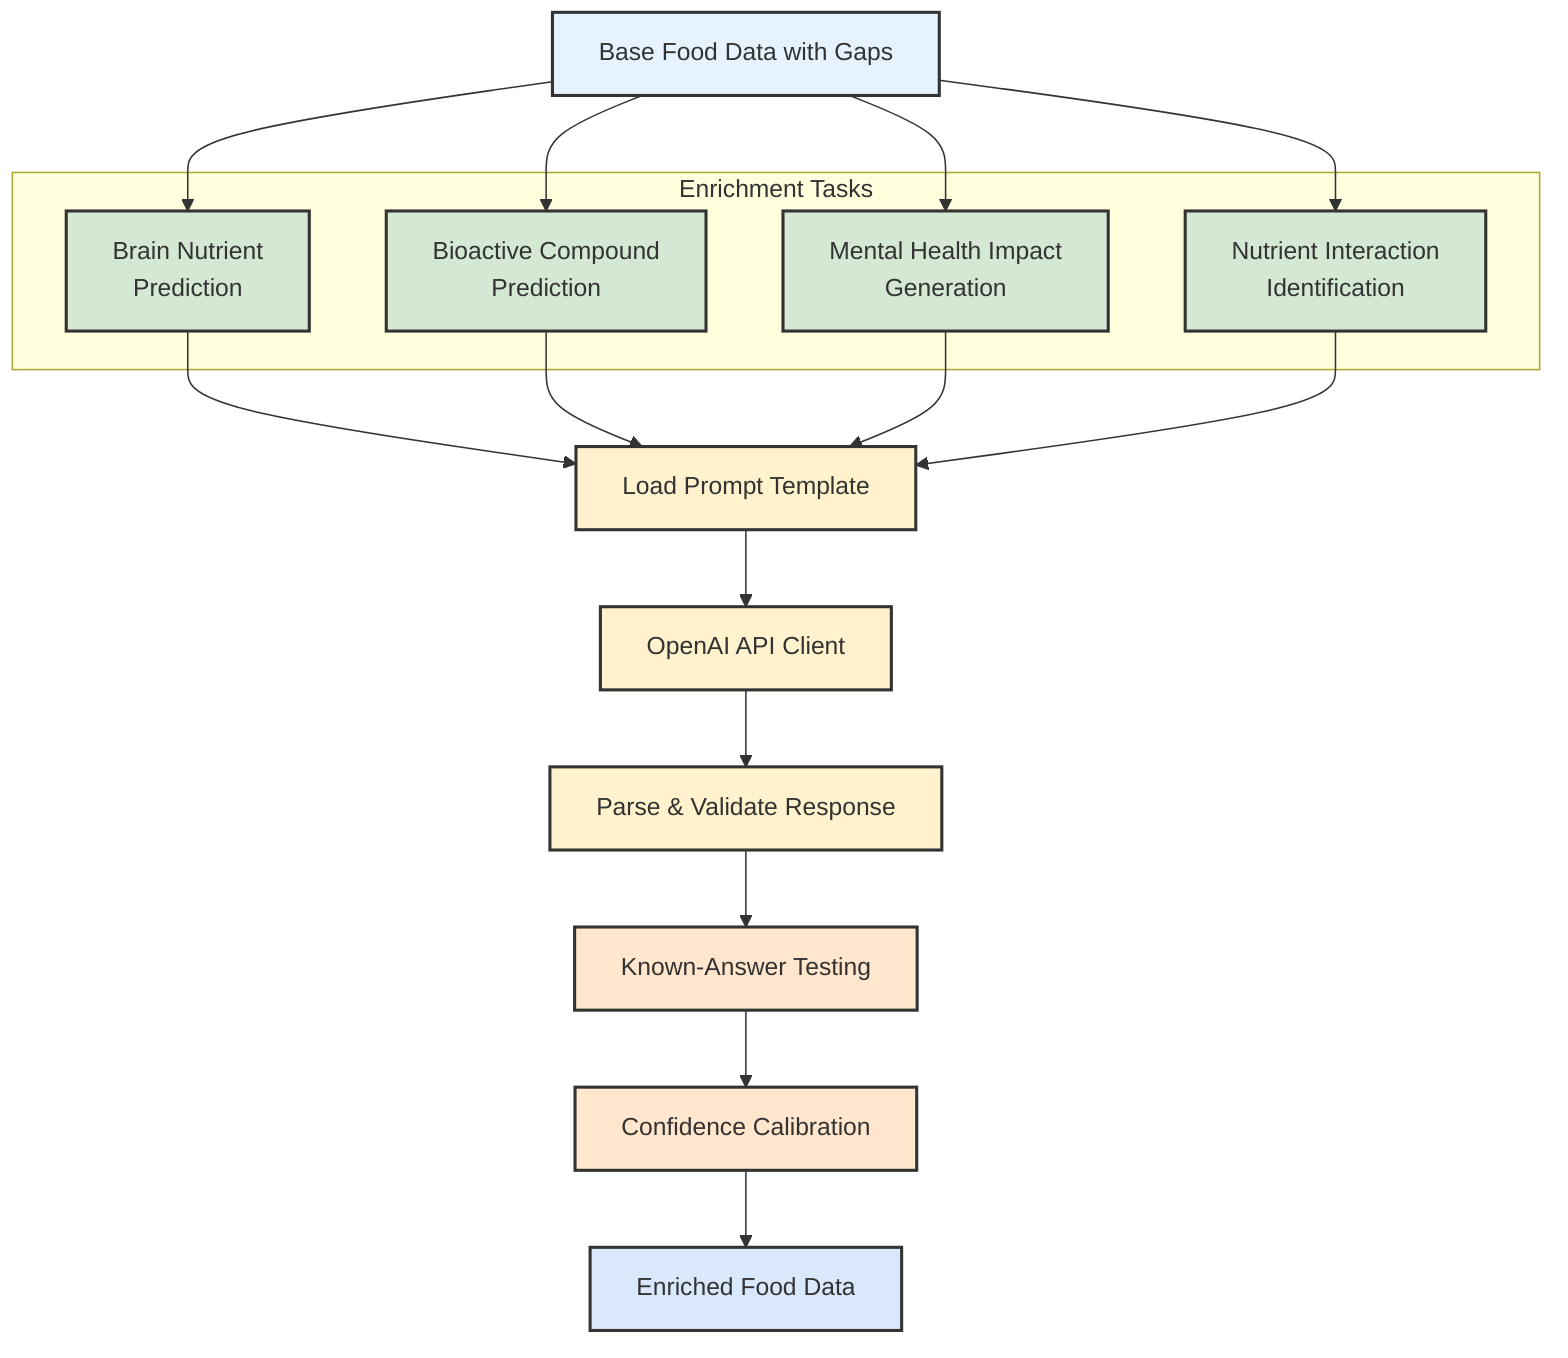 flowchart TD
    %% Input Data
    BASE[Base Food Data with Gaps]
    
    %% Enrichment Components
    TEMPLATE[Load Prompt Template]
    API[OpenAI API Client]
    PARSE[Parse & Validate Response]
    
    %% Enrichment Types
    subgraph "Enrichment Tasks"
        BRAIN[Brain Nutrient\nPrediction]
        BIO[Bioactive Compound\nPrediction]
        IMPACT[Mental Health Impact\nGeneration]
        INTERACT[Nutrient Interaction\nIdentification]
    end
    
    %% Quality Control
    VALIDATE[Known-Answer Testing]
    CALIBRATE[Confidence Calibration]
    
    %% Output
    ENRICHED[Enriched Food Data]
    
    %% Flow
    BASE --> BRAIN & BIO & IMPACT & INTERACT
    
    BRAIN & BIO & IMPACT & INTERACT --> TEMPLATE
    TEMPLATE --> API
    API --> PARSE
    PARSE --> VALIDATE
    VALIDATE --> CALIBRATE
    CALIBRATE --> ENRICHED
    
    %% Styling
    classDef input fill:#e6f3ff,stroke:#333,stroke-width:2px
    classDef task fill:#d5e8d4,stroke:#333,stroke-width:2px
    classDef process fill:#fff2cc,stroke:#333,stroke-width:2px
    classDef qc fill:#ffe6cc,stroke:#333,stroke-width:2px
    classDef output fill:#dae8fc,stroke:#333,stroke-width:2px
    
    class BASE input
    class BRAIN,BIO,IMPACT,INTERACT task
    class TEMPLATE,API,PARSE process
    class VALIDATE,CALIBRATE qc
    class ENRICHED output